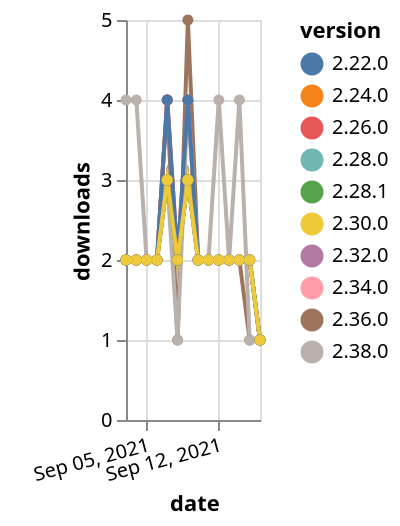{"$schema": "https://vega.github.io/schema/vega-lite/v5.json", "description": "A simple bar chart with embedded data.", "data": {"values": [{"date": "2021-09-03", "total": 706, "delta": 2, "version": "2.36.0"}, {"date": "2021-09-04", "total": 708, "delta": 2, "version": "2.36.0"}, {"date": "2021-09-05", "total": 710, "delta": 2, "version": "2.36.0"}, {"date": "2021-09-06", "total": 712, "delta": 2, "version": "2.36.0"}, {"date": "2021-09-07", "total": 716, "delta": 4, "version": "2.36.0"}, {"date": "2021-09-08", "total": 717, "delta": 1, "version": "2.36.0"}, {"date": "2021-09-09", "total": 722, "delta": 5, "version": "2.36.0"}, {"date": "2021-09-10", "total": 724, "delta": 2, "version": "2.36.0"}, {"date": "2021-09-11", "total": 726, "delta": 2, "version": "2.36.0"}, {"date": "2021-09-12", "total": 728, "delta": 2, "version": "2.36.0"}, {"date": "2021-09-13", "total": 730, "delta": 2, "version": "2.36.0"}, {"date": "2021-09-14", "total": 732, "delta": 2, "version": "2.36.0"}, {"date": "2021-09-15", "total": 733, "delta": 1, "version": "2.36.0"}, {"date": "2021-09-16", "total": 734, "delta": 1, "version": "2.36.0"}, {"date": "2021-09-03", "total": 1466, "delta": 2, "version": "2.32.0"}, {"date": "2021-09-04", "total": 1468, "delta": 2, "version": "2.32.0"}, {"date": "2021-09-05", "total": 1470, "delta": 2, "version": "2.32.0"}, {"date": "2021-09-06", "total": 1472, "delta": 2, "version": "2.32.0"}, {"date": "2021-09-07", "total": 1475, "delta": 3, "version": "2.32.0"}, {"date": "2021-09-08", "total": 1477, "delta": 2, "version": "2.32.0"}, {"date": "2021-09-09", "total": 1480, "delta": 3, "version": "2.32.0"}, {"date": "2021-09-10", "total": 1482, "delta": 2, "version": "2.32.0"}, {"date": "2021-09-11", "total": 1484, "delta": 2, "version": "2.32.0"}, {"date": "2021-09-12", "total": 1486, "delta": 2, "version": "2.32.0"}, {"date": "2021-09-13", "total": 1488, "delta": 2, "version": "2.32.0"}, {"date": "2021-09-14", "total": 1490, "delta": 2, "version": "2.32.0"}, {"date": "2021-09-15", "total": 1492, "delta": 2, "version": "2.32.0"}, {"date": "2021-09-16", "total": 1493, "delta": 1, "version": "2.32.0"}, {"date": "2021-09-03", "total": 2029, "delta": 2, "version": "2.28.0"}, {"date": "2021-09-04", "total": 2031, "delta": 2, "version": "2.28.0"}, {"date": "2021-09-05", "total": 2033, "delta": 2, "version": "2.28.0"}, {"date": "2021-09-06", "total": 2035, "delta": 2, "version": "2.28.0"}, {"date": "2021-09-07", "total": 2038, "delta": 3, "version": "2.28.0"}, {"date": "2021-09-08", "total": 2040, "delta": 2, "version": "2.28.0"}, {"date": "2021-09-09", "total": 2043, "delta": 3, "version": "2.28.0"}, {"date": "2021-09-10", "total": 2045, "delta": 2, "version": "2.28.0"}, {"date": "2021-09-11", "total": 2047, "delta": 2, "version": "2.28.0"}, {"date": "2021-09-12", "total": 2049, "delta": 2, "version": "2.28.0"}, {"date": "2021-09-13", "total": 2051, "delta": 2, "version": "2.28.0"}, {"date": "2021-09-14", "total": 2053, "delta": 2, "version": "2.28.0"}, {"date": "2021-09-15", "total": 2055, "delta": 2, "version": "2.28.0"}, {"date": "2021-09-16", "total": 2056, "delta": 1, "version": "2.28.0"}, {"date": "2021-09-03", "total": 2508, "delta": 2, "version": "2.26.0"}, {"date": "2021-09-04", "total": 2510, "delta": 2, "version": "2.26.0"}, {"date": "2021-09-05", "total": 2512, "delta": 2, "version": "2.26.0"}, {"date": "2021-09-06", "total": 2514, "delta": 2, "version": "2.26.0"}, {"date": "2021-09-07", "total": 2518, "delta": 4, "version": "2.26.0"}, {"date": "2021-09-08", "total": 2520, "delta": 2, "version": "2.26.0"}, {"date": "2021-09-09", "total": 2524, "delta": 4, "version": "2.26.0"}, {"date": "2021-09-10", "total": 2526, "delta": 2, "version": "2.26.0"}, {"date": "2021-09-11", "total": 2528, "delta": 2, "version": "2.26.0"}, {"date": "2021-09-12", "total": 2530, "delta": 2, "version": "2.26.0"}, {"date": "2021-09-13", "total": 2532, "delta": 2, "version": "2.26.0"}, {"date": "2021-09-14", "total": 2534, "delta": 2, "version": "2.26.0"}, {"date": "2021-09-15", "total": 2536, "delta": 2, "version": "2.26.0"}, {"date": "2021-09-16", "total": 2537, "delta": 1, "version": "2.26.0"}, {"date": "2021-09-03", "total": 227, "delta": 4, "version": "2.38.0"}, {"date": "2021-09-04", "total": 231, "delta": 4, "version": "2.38.0"}, {"date": "2021-09-05", "total": 233, "delta": 2, "version": "2.38.0"}, {"date": "2021-09-06", "total": 235, "delta": 2, "version": "2.38.0"}, {"date": "2021-09-07", "total": 238, "delta": 3, "version": "2.38.0"}, {"date": "2021-09-08", "total": 239, "delta": 1, "version": "2.38.0"}, {"date": "2021-09-09", "total": 243, "delta": 4, "version": "2.38.0"}, {"date": "2021-09-10", "total": 245, "delta": 2, "version": "2.38.0"}, {"date": "2021-09-11", "total": 247, "delta": 2, "version": "2.38.0"}, {"date": "2021-09-12", "total": 251, "delta": 4, "version": "2.38.0"}, {"date": "2021-09-13", "total": 253, "delta": 2, "version": "2.38.0"}, {"date": "2021-09-14", "total": 257, "delta": 4, "version": "2.38.0"}, {"date": "2021-09-15", "total": 258, "delta": 1, "version": "2.38.0"}, {"date": "2021-09-16", "total": 259, "delta": 1, "version": "2.38.0"}, {"date": "2021-09-03", "total": 1008, "delta": 2, "version": "2.34.0"}, {"date": "2021-09-04", "total": 1010, "delta": 2, "version": "2.34.0"}, {"date": "2021-09-05", "total": 1012, "delta": 2, "version": "2.34.0"}, {"date": "2021-09-06", "total": 1014, "delta": 2, "version": "2.34.0"}, {"date": "2021-09-07", "total": 1017, "delta": 3, "version": "2.34.0"}, {"date": "2021-09-08", "total": 1019, "delta": 2, "version": "2.34.0"}, {"date": "2021-09-09", "total": 1022, "delta": 3, "version": "2.34.0"}, {"date": "2021-09-10", "total": 1024, "delta": 2, "version": "2.34.0"}, {"date": "2021-09-11", "total": 1026, "delta": 2, "version": "2.34.0"}, {"date": "2021-09-12", "total": 1028, "delta": 2, "version": "2.34.0"}, {"date": "2021-09-13", "total": 1030, "delta": 2, "version": "2.34.0"}, {"date": "2021-09-14", "total": 1032, "delta": 2, "version": "2.34.0"}, {"date": "2021-09-15", "total": 1034, "delta": 2, "version": "2.34.0"}, {"date": "2021-09-16", "total": 1035, "delta": 1, "version": "2.34.0"}, {"date": "2021-09-03", "total": 2589, "delta": 2, "version": "2.24.0"}, {"date": "2021-09-04", "total": 2591, "delta": 2, "version": "2.24.0"}, {"date": "2021-09-05", "total": 2593, "delta": 2, "version": "2.24.0"}, {"date": "2021-09-06", "total": 2595, "delta": 2, "version": "2.24.0"}, {"date": "2021-09-07", "total": 2598, "delta": 3, "version": "2.24.0"}, {"date": "2021-09-08", "total": 2600, "delta": 2, "version": "2.24.0"}, {"date": "2021-09-09", "total": 2603, "delta": 3, "version": "2.24.0"}, {"date": "2021-09-10", "total": 2605, "delta": 2, "version": "2.24.0"}, {"date": "2021-09-11", "total": 2607, "delta": 2, "version": "2.24.0"}, {"date": "2021-09-12", "total": 2609, "delta": 2, "version": "2.24.0"}, {"date": "2021-09-13", "total": 2611, "delta": 2, "version": "2.24.0"}, {"date": "2021-09-14", "total": 2613, "delta": 2, "version": "2.24.0"}, {"date": "2021-09-15", "total": 2615, "delta": 2, "version": "2.24.0"}, {"date": "2021-09-16", "total": 2616, "delta": 1, "version": "2.24.0"}, {"date": "2021-09-03", "total": 1855, "delta": 2, "version": "2.28.1"}, {"date": "2021-09-04", "total": 1857, "delta": 2, "version": "2.28.1"}, {"date": "2021-09-05", "total": 1859, "delta": 2, "version": "2.28.1"}, {"date": "2021-09-06", "total": 1861, "delta": 2, "version": "2.28.1"}, {"date": "2021-09-07", "total": 1864, "delta": 3, "version": "2.28.1"}, {"date": "2021-09-08", "total": 1866, "delta": 2, "version": "2.28.1"}, {"date": "2021-09-09", "total": 1869, "delta": 3, "version": "2.28.1"}, {"date": "2021-09-10", "total": 1871, "delta": 2, "version": "2.28.1"}, {"date": "2021-09-11", "total": 1873, "delta": 2, "version": "2.28.1"}, {"date": "2021-09-12", "total": 1875, "delta": 2, "version": "2.28.1"}, {"date": "2021-09-13", "total": 1877, "delta": 2, "version": "2.28.1"}, {"date": "2021-09-14", "total": 1879, "delta": 2, "version": "2.28.1"}, {"date": "2021-09-15", "total": 1881, "delta": 2, "version": "2.28.1"}, {"date": "2021-09-16", "total": 1882, "delta": 1, "version": "2.28.1"}, {"date": "2021-09-03", "total": 3130, "delta": 2, "version": "2.22.0"}, {"date": "2021-09-04", "total": 3132, "delta": 2, "version": "2.22.0"}, {"date": "2021-09-05", "total": 3134, "delta": 2, "version": "2.22.0"}, {"date": "2021-09-06", "total": 3136, "delta": 2, "version": "2.22.0"}, {"date": "2021-09-07", "total": 3140, "delta": 4, "version": "2.22.0"}, {"date": "2021-09-08", "total": 3142, "delta": 2, "version": "2.22.0"}, {"date": "2021-09-09", "total": 3146, "delta": 4, "version": "2.22.0"}, {"date": "2021-09-10", "total": 3148, "delta": 2, "version": "2.22.0"}, {"date": "2021-09-11", "total": 3150, "delta": 2, "version": "2.22.0"}, {"date": "2021-09-12", "total": 3152, "delta": 2, "version": "2.22.0"}, {"date": "2021-09-13", "total": 3154, "delta": 2, "version": "2.22.0"}, {"date": "2021-09-14", "total": 3156, "delta": 2, "version": "2.22.0"}, {"date": "2021-09-15", "total": 3158, "delta": 2, "version": "2.22.0"}, {"date": "2021-09-16", "total": 3159, "delta": 1, "version": "2.22.0"}, {"date": "2021-09-03", "total": 1669, "delta": 2, "version": "2.30.0"}, {"date": "2021-09-04", "total": 1671, "delta": 2, "version": "2.30.0"}, {"date": "2021-09-05", "total": 1673, "delta": 2, "version": "2.30.0"}, {"date": "2021-09-06", "total": 1675, "delta": 2, "version": "2.30.0"}, {"date": "2021-09-07", "total": 1678, "delta": 3, "version": "2.30.0"}, {"date": "2021-09-08", "total": 1680, "delta": 2, "version": "2.30.0"}, {"date": "2021-09-09", "total": 1683, "delta": 3, "version": "2.30.0"}, {"date": "2021-09-10", "total": 1685, "delta": 2, "version": "2.30.0"}, {"date": "2021-09-11", "total": 1687, "delta": 2, "version": "2.30.0"}, {"date": "2021-09-12", "total": 1689, "delta": 2, "version": "2.30.0"}, {"date": "2021-09-13", "total": 1691, "delta": 2, "version": "2.30.0"}, {"date": "2021-09-14", "total": 1693, "delta": 2, "version": "2.30.0"}, {"date": "2021-09-15", "total": 1695, "delta": 2, "version": "2.30.0"}, {"date": "2021-09-16", "total": 1696, "delta": 1, "version": "2.30.0"}]}, "width": "container", "mark": {"type": "line", "point": {"filled": true}}, "encoding": {"x": {"field": "date", "type": "temporal", "timeUnit": "yearmonthdate", "title": "date", "axis": {"labelAngle": -15}}, "y": {"field": "delta", "type": "quantitative", "title": "downloads"}, "color": {"field": "version", "type": "nominal"}, "tooltip": {"field": "delta"}}}